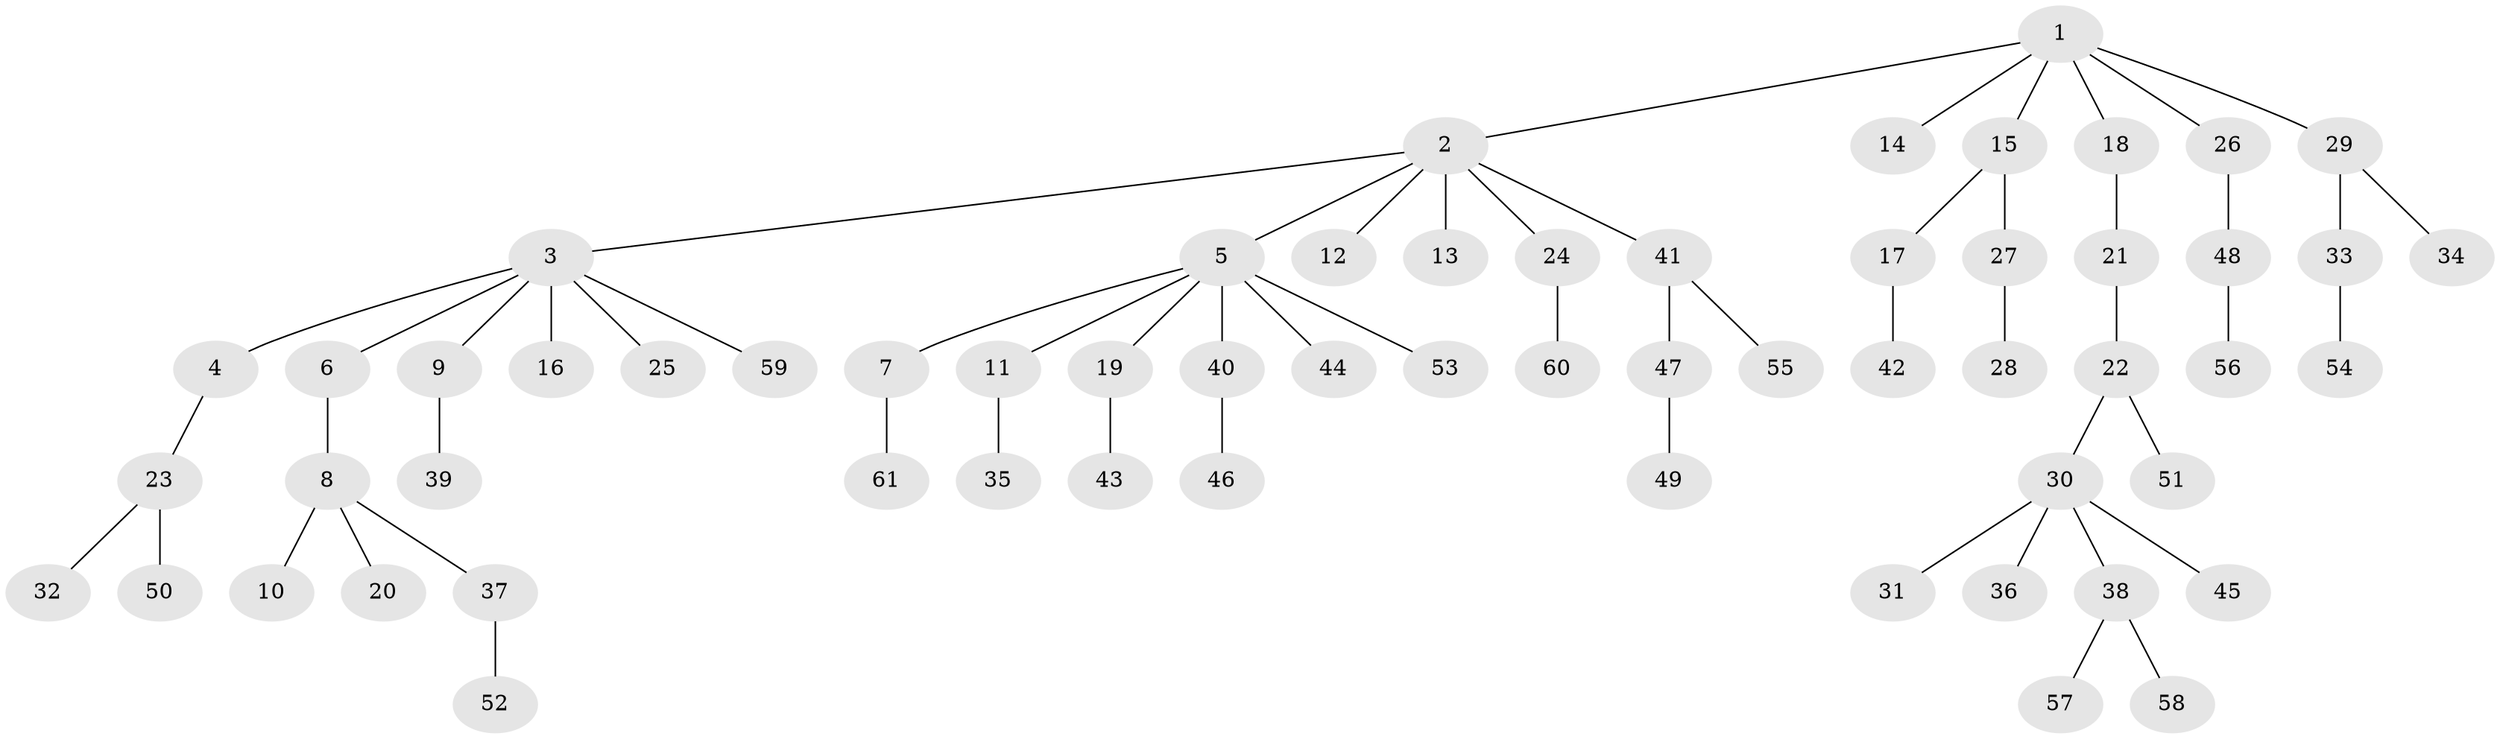 // coarse degree distribution, {6: 0.075, 2: 0.175, 7: 0.025, 4: 0.05, 1: 0.625, 3: 0.05}
// Generated by graph-tools (version 1.1) at 2025/24/03/03/25 07:24:07]
// undirected, 61 vertices, 60 edges
graph export_dot {
graph [start="1"]
  node [color=gray90,style=filled];
  1;
  2;
  3;
  4;
  5;
  6;
  7;
  8;
  9;
  10;
  11;
  12;
  13;
  14;
  15;
  16;
  17;
  18;
  19;
  20;
  21;
  22;
  23;
  24;
  25;
  26;
  27;
  28;
  29;
  30;
  31;
  32;
  33;
  34;
  35;
  36;
  37;
  38;
  39;
  40;
  41;
  42;
  43;
  44;
  45;
  46;
  47;
  48;
  49;
  50;
  51;
  52;
  53;
  54;
  55;
  56;
  57;
  58;
  59;
  60;
  61;
  1 -- 2;
  1 -- 14;
  1 -- 15;
  1 -- 18;
  1 -- 26;
  1 -- 29;
  2 -- 3;
  2 -- 5;
  2 -- 12;
  2 -- 13;
  2 -- 24;
  2 -- 41;
  3 -- 4;
  3 -- 6;
  3 -- 9;
  3 -- 16;
  3 -- 25;
  3 -- 59;
  4 -- 23;
  5 -- 7;
  5 -- 11;
  5 -- 19;
  5 -- 40;
  5 -- 44;
  5 -- 53;
  6 -- 8;
  7 -- 61;
  8 -- 10;
  8 -- 20;
  8 -- 37;
  9 -- 39;
  11 -- 35;
  15 -- 17;
  15 -- 27;
  17 -- 42;
  18 -- 21;
  19 -- 43;
  21 -- 22;
  22 -- 30;
  22 -- 51;
  23 -- 32;
  23 -- 50;
  24 -- 60;
  26 -- 48;
  27 -- 28;
  29 -- 33;
  29 -- 34;
  30 -- 31;
  30 -- 36;
  30 -- 38;
  30 -- 45;
  33 -- 54;
  37 -- 52;
  38 -- 57;
  38 -- 58;
  40 -- 46;
  41 -- 47;
  41 -- 55;
  47 -- 49;
  48 -- 56;
}
